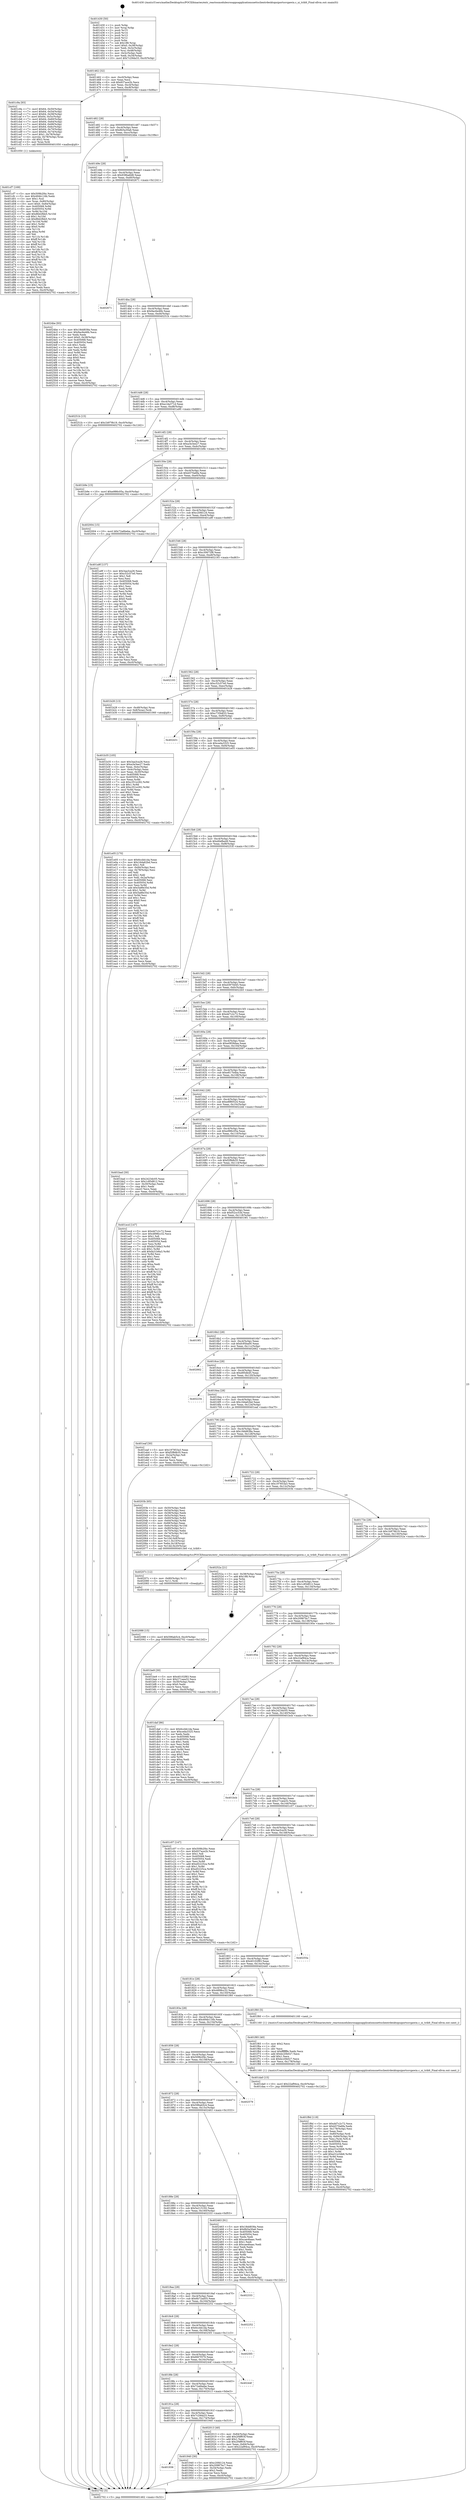 digraph "0x401430" {
  label = "0x401430 (/mnt/c/Users/mathe/Desktop/tcc/POCII/binaries/extr_reactosmodulesrosappsapplicationsnettsclientrdesktopuiportssvgawin.c_ui_triblt_Final-ollvm.out::main(0))"
  labelloc = "t"
  node[shape=record]

  Entry [label="",width=0.3,height=0.3,shape=circle,fillcolor=black,style=filled]
  "0x401462" [label="{
     0x401462 [32]\l
     | [instrs]\l
     &nbsp;&nbsp;0x401462 \<+6\>: mov -0xc0(%rbp),%eax\l
     &nbsp;&nbsp;0x401468 \<+2\>: mov %eax,%ecx\l
     &nbsp;&nbsp;0x40146a \<+6\>: sub $0x837ace2b,%ecx\l
     &nbsp;&nbsp;0x401470 \<+6\>: mov %eax,-0xc4(%rbp)\l
     &nbsp;&nbsp;0x401476 \<+6\>: mov %ecx,-0xc8(%rbp)\l
     &nbsp;&nbsp;0x40147c \<+6\>: je 0000000000401c9a \<main+0x86a\>\l
  }"]
  "0x401c9a" [label="{
     0x401c9a [93]\l
     | [instrs]\l
     &nbsp;&nbsp;0x401c9a \<+7\>: movl $0x64,-0x50(%rbp)\l
     &nbsp;&nbsp;0x401ca1 \<+7\>: movl $0x64,-0x54(%rbp)\l
     &nbsp;&nbsp;0x401ca8 \<+7\>: movl $0x64,-0x58(%rbp)\l
     &nbsp;&nbsp;0x401caf \<+7\>: movl $0x64,-0x5c(%rbp)\l
     &nbsp;&nbsp;0x401cb6 \<+7\>: movl $0x64,-0x60(%rbp)\l
     &nbsp;&nbsp;0x401cbd \<+7\>: movl $0x64,-0x64(%rbp)\l
     &nbsp;&nbsp;0x401cc4 \<+7\>: movl $0x64,-0x68(%rbp)\l
     &nbsp;&nbsp;0x401ccb \<+7\>: movl $0x64,-0x6c(%rbp)\l
     &nbsp;&nbsp;0x401cd2 \<+7\>: movl $0x64,-0x70(%rbp)\l
     &nbsp;&nbsp;0x401cd9 \<+7\>: movl $0x64,-0x74(%rbp)\l
     &nbsp;&nbsp;0x401ce0 \<+7\>: movl $0x1,-0x78(%rbp)\l
     &nbsp;&nbsp;0x401ce7 \<+4\>: movslq -0x78(%rbp),%rax\l
     &nbsp;&nbsp;0x401ceb \<+4\>: shl $0x2,%rax\l
     &nbsp;&nbsp;0x401cef \<+3\>: mov %rax,%rdi\l
     &nbsp;&nbsp;0x401cf2 \<+5\>: call 0000000000401050 \<malloc@plt\>\l
     | [calls]\l
     &nbsp;&nbsp;0x401050 \{1\} (unknown)\l
  }"]
  "0x401482" [label="{
     0x401482 [28]\l
     | [instrs]\l
     &nbsp;&nbsp;0x401482 \<+5\>: jmp 0000000000401487 \<main+0x57\>\l
     &nbsp;&nbsp;0x401487 \<+6\>: mov -0xc4(%rbp),%eax\l
     &nbsp;&nbsp;0x40148d \<+5\>: sub $0x8b5a30a6,%eax\l
     &nbsp;&nbsp;0x401492 \<+6\>: mov %eax,-0xcc(%rbp)\l
     &nbsp;&nbsp;0x401498 \<+6\>: je 00000000004024be \<main+0x108e\>\l
  }"]
  Exit [label="",width=0.3,height=0.3,shape=circle,fillcolor=black,style=filled,peripheries=2]
  "0x4024be" [label="{
     0x4024be [93]\l
     | [instrs]\l
     &nbsp;&nbsp;0x4024be \<+5\>: mov $0x18dd838a,%eax\l
     &nbsp;&nbsp;0x4024c3 \<+5\>: mov $0x9ac6e46b,%ecx\l
     &nbsp;&nbsp;0x4024c8 \<+2\>: xor %edx,%edx\l
     &nbsp;&nbsp;0x4024ca \<+7\>: movl $0x0,-0x38(%rbp)\l
     &nbsp;&nbsp;0x4024d1 \<+7\>: mov 0x405068,%esi\l
     &nbsp;&nbsp;0x4024d8 \<+7\>: mov 0x405054,%edi\l
     &nbsp;&nbsp;0x4024df \<+3\>: sub $0x1,%edx\l
     &nbsp;&nbsp;0x4024e2 \<+3\>: mov %esi,%r8d\l
     &nbsp;&nbsp;0x4024e5 \<+3\>: add %edx,%r8d\l
     &nbsp;&nbsp;0x4024e8 \<+4\>: imul %r8d,%esi\l
     &nbsp;&nbsp;0x4024ec \<+3\>: and $0x1,%esi\l
     &nbsp;&nbsp;0x4024ef \<+3\>: cmp $0x0,%esi\l
     &nbsp;&nbsp;0x4024f2 \<+4\>: sete %r9b\l
     &nbsp;&nbsp;0x4024f6 \<+3\>: cmp $0xa,%edi\l
     &nbsp;&nbsp;0x4024f9 \<+4\>: setl %r10b\l
     &nbsp;&nbsp;0x4024fd \<+3\>: mov %r9b,%r11b\l
     &nbsp;&nbsp;0x402500 \<+3\>: and %r10b,%r11b\l
     &nbsp;&nbsp;0x402503 \<+3\>: xor %r10b,%r9b\l
     &nbsp;&nbsp;0x402506 \<+3\>: or %r9b,%r11b\l
     &nbsp;&nbsp;0x402509 \<+4\>: test $0x1,%r11b\l
     &nbsp;&nbsp;0x40250d \<+3\>: cmovne %ecx,%eax\l
     &nbsp;&nbsp;0x402510 \<+6\>: mov %eax,-0xc0(%rbp)\l
     &nbsp;&nbsp;0x402516 \<+5\>: jmp 0000000000402702 \<main+0x12d2\>\l
  }"]
  "0x40149e" [label="{
     0x40149e [28]\l
     | [instrs]\l
     &nbsp;&nbsp;0x40149e \<+5\>: jmp 00000000004014a3 \<main+0x73\>\l
     &nbsp;&nbsp;0x4014a3 \<+6\>: mov -0xc4(%rbp),%eax\l
     &nbsp;&nbsp;0x4014a9 \<+5\>: sub $0x938ba6d8,%eax\l
     &nbsp;&nbsp;0x4014ae \<+6\>: mov %eax,-0xd0(%rbp)\l
     &nbsp;&nbsp;0x4014b4 \<+6\>: je 0000000000402671 \<main+0x1241\>\l
  }"]
  "0x402088" [label="{
     0x402088 [15]\l
     | [instrs]\l
     &nbsp;&nbsp;0x402088 \<+10\>: movl $0x596ab5c4,-0xc0(%rbp)\l
     &nbsp;&nbsp;0x402092 \<+5\>: jmp 0000000000402702 \<main+0x12d2\>\l
  }"]
  "0x402671" [label="{
     0x402671\l
  }", style=dashed]
  "0x4014ba" [label="{
     0x4014ba [28]\l
     | [instrs]\l
     &nbsp;&nbsp;0x4014ba \<+5\>: jmp 00000000004014bf \<main+0x8f\>\l
     &nbsp;&nbsp;0x4014bf \<+6\>: mov -0xc4(%rbp),%eax\l
     &nbsp;&nbsp;0x4014c5 \<+5\>: sub $0x9ac6e46b,%eax\l
     &nbsp;&nbsp;0x4014ca \<+6\>: mov %eax,-0xd4(%rbp)\l
     &nbsp;&nbsp;0x4014d0 \<+6\>: je 000000000040251b \<main+0x10eb\>\l
  }"]
  "0x40207c" [label="{
     0x40207c [12]\l
     | [instrs]\l
     &nbsp;&nbsp;0x40207c \<+4\>: mov -0x80(%rbp),%r11\l
     &nbsp;&nbsp;0x402080 \<+3\>: mov %r11,%rdi\l
     &nbsp;&nbsp;0x402083 \<+5\>: call 0000000000401030 \<free@plt\>\l
     | [calls]\l
     &nbsp;&nbsp;0x401030 \{1\} (unknown)\l
  }"]
  "0x40251b" [label="{
     0x40251b [15]\l
     | [instrs]\l
     &nbsp;&nbsp;0x40251b \<+10\>: movl $0x1b979b19,-0xc0(%rbp)\l
     &nbsp;&nbsp;0x402525 \<+5\>: jmp 0000000000402702 \<main+0x12d2\>\l
  }"]
  "0x4014d6" [label="{
     0x4014d6 [28]\l
     | [instrs]\l
     &nbsp;&nbsp;0x4014d6 \<+5\>: jmp 00000000004014db \<main+0xab\>\l
     &nbsp;&nbsp;0x4014db \<+6\>: mov -0xc4(%rbp),%eax\l
     &nbsp;&nbsp;0x4014e1 \<+5\>: sub $0xa1da371d,%eax\l
     &nbsp;&nbsp;0x4014e6 \<+6\>: mov %eax,-0xd8(%rbp)\l
     &nbsp;&nbsp;0x4014ec \<+6\>: je 0000000000401a90 \<main+0x660\>\l
  }"]
  "0x401f8d" [label="{
     0x401f8d [119]\l
     | [instrs]\l
     &nbsp;&nbsp;0x401f8d \<+5\>: mov $0xdd7c2c72,%ecx\l
     &nbsp;&nbsp;0x401f92 \<+5\>: mov $0xb570a6fa,%edx\l
     &nbsp;&nbsp;0x401f97 \<+6\>: mov -0x178(%rbp),%esi\l
     &nbsp;&nbsp;0x401f9d \<+3\>: imul %eax,%esi\l
     &nbsp;&nbsp;0x401fa0 \<+4\>: mov -0x80(%rbp),%rdi\l
     &nbsp;&nbsp;0x401fa4 \<+7\>: movslq -0x84(%rbp),%r8\l
     &nbsp;&nbsp;0x401fab \<+4\>: mov %esi,(%rdi,%r8,4)\l
     &nbsp;&nbsp;0x401faf \<+7\>: mov 0x405068,%eax\l
     &nbsp;&nbsp;0x401fb6 \<+7\>: mov 0x405054,%esi\l
     &nbsp;&nbsp;0x401fbd \<+3\>: mov %eax,%r9d\l
     &nbsp;&nbsp;0x401fc0 \<+7\>: sub $0xe31e34b6,%r9d\l
     &nbsp;&nbsp;0x401fc7 \<+4\>: sub $0x1,%r9d\l
     &nbsp;&nbsp;0x401fcb \<+7\>: add $0xe31e34b6,%r9d\l
     &nbsp;&nbsp;0x401fd2 \<+4\>: imul %r9d,%eax\l
     &nbsp;&nbsp;0x401fd6 \<+3\>: and $0x1,%eax\l
     &nbsp;&nbsp;0x401fd9 \<+3\>: cmp $0x0,%eax\l
     &nbsp;&nbsp;0x401fdc \<+4\>: sete %r10b\l
     &nbsp;&nbsp;0x401fe0 \<+3\>: cmp $0xa,%esi\l
     &nbsp;&nbsp;0x401fe3 \<+4\>: setl %r11b\l
     &nbsp;&nbsp;0x401fe7 \<+3\>: mov %r10b,%bl\l
     &nbsp;&nbsp;0x401fea \<+3\>: and %r11b,%bl\l
     &nbsp;&nbsp;0x401fed \<+3\>: xor %r11b,%r10b\l
     &nbsp;&nbsp;0x401ff0 \<+3\>: or %r10b,%bl\l
     &nbsp;&nbsp;0x401ff3 \<+3\>: test $0x1,%bl\l
     &nbsp;&nbsp;0x401ff6 \<+3\>: cmovne %edx,%ecx\l
     &nbsp;&nbsp;0x401ff9 \<+6\>: mov %ecx,-0xc0(%rbp)\l
     &nbsp;&nbsp;0x401fff \<+5\>: jmp 0000000000402702 \<main+0x12d2\>\l
  }"]
  "0x401a90" [label="{
     0x401a90\l
  }", style=dashed]
  "0x4014f2" [label="{
     0x4014f2 [28]\l
     | [instrs]\l
     &nbsp;&nbsp;0x4014f2 \<+5\>: jmp 00000000004014f7 \<main+0xc7\>\l
     &nbsp;&nbsp;0x4014f7 \<+6\>: mov -0xc4(%rbp),%eax\l
     &nbsp;&nbsp;0x4014fd \<+5\>: sub $0xa3e3ee27,%eax\l
     &nbsp;&nbsp;0x401502 \<+6\>: mov %eax,-0xdc(%rbp)\l
     &nbsp;&nbsp;0x401508 \<+6\>: je 0000000000401b9e \<main+0x76e\>\l
  }"]
  "0x401f65" [label="{
     0x401f65 [40]\l
     | [instrs]\l
     &nbsp;&nbsp;0x401f65 \<+5\>: mov $0x2,%ecx\l
     &nbsp;&nbsp;0x401f6a \<+1\>: cltd\l
     &nbsp;&nbsp;0x401f6b \<+2\>: idiv %ecx\l
     &nbsp;&nbsp;0x401f6d \<+6\>: imul $0xfffffffe,%edx,%ecx\l
     &nbsp;&nbsp;0x401f73 \<+6\>: add $0xbc20b027,%ecx\l
     &nbsp;&nbsp;0x401f79 \<+3\>: add $0x1,%ecx\l
     &nbsp;&nbsp;0x401f7c \<+6\>: sub $0xbc20b027,%ecx\l
     &nbsp;&nbsp;0x401f82 \<+6\>: mov %ecx,-0x178(%rbp)\l
     &nbsp;&nbsp;0x401f88 \<+5\>: call 0000000000401160 \<next_i\>\l
     | [calls]\l
     &nbsp;&nbsp;0x401160 \{1\} (/mnt/c/Users/mathe/Desktop/tcc/POCII/binaries/extr_reactosmodulesrosappsapplicationsnettsclientrdesktopuiportssvgawin.c_ui_triblt_Final-ollvm.out::next_i)\l
  }"]
  "0x401b9e" [label="{
     0x401b9e [15]\l
     | [instrs]\l
     &nbsp;&nbsp;0x401b9e \<+10\>: movl $0xe986c05a,-0xc0(%rbp)\l
     &nbsp;&nbsp;0x401ba8 \<+5\>: jmp 0000000000402702 \<main+0x12d2\>\l
  }"]
  "0x40150e" [label="{
     0x40150e [28]\l
     | [instrs]\l
     &nbsp;&nbsp;0x40150e \<+5\>: jmp 0000000000401513 \<main+0xe3\>\l
     &nbsp;&nbsp;0x401513 \<+6\>: mov -0xc4(%rbp),%eax\l
     &nbsp;&nbsp;0x401519 \<+5\>: sub $0xb570a6fa,%eax\l
     &nbsp;&nbsp;0x40151e \<+6\>: mov %eax,-0xe0(%rbp)\l
     &nbsp;&nbsp;0x401524 \<+6\>: je 0000000000402004 \<main+0xbd4\>\l
  }"]
  "0x401cf7" [label="{
     0x401cf7 [169]\l
     | [instrs]\l
     &nbsp;&nbsp;0x401cf7 \<+5\>: mov $0x509b2f4c,%ecx\l
     &nbsp;&nbsp;0x401cfc \<+5\>: mov $0x494b116b,%edx\l
     &nbsp;&nbsp;0x401d01 \<+3\>: mov $0x1,%sil\l
     &nbsp;&nbsp;0x401d04 \<+4\>: mov %rax,-0x80(%rbp)\l
     &nbsp;&nbsp;0x401d08 \<+10\>: movl $0x0,-0x84(%rbp)\l
     &nbsp;&nbsp;0x401d12 \<+8\>: mov 0x405068,%r8d\l
     &nbsp;&nbsp;0x401d1a \<+8\>: mov 0x405054,%r9d\l
     &nbsp;&nbsp;0x401d22 \<+3\>: mov %r8d,%r10d\l
     &nbsp;&nbsp;0x401d25 \<+7\>: add $0x86d2fbb5,%r10d\l
     &nbsp;&nbsp;0x401d2c \<+4\>: sub $0x1,%r10d\l
     &nbsp;&nbsp;0x401d30 \<+7\>: sub $0x86d2fbb5,%r10d\l
     &nbsp;&nbsp;0x401d37 \<+4\>: imul %r10d,%r8d\l
     &nbsp;&nbsp;0x401d3b \<+4\>: and $0x1,%r8d\l
     &nbsp;&nbsp;0x401d3f \<+4\>: cmp $0x0,%r8d\l
     &nbsp;&nbsp;0x401d43 \<+4\>: sete %r11b\l
     &nbsp;&nbsp;0x401d47 \<+4\>: cmp $0xa,%r9d\l
     &nbsp;&nbsp;0x401d4b \<+3\>: setl %bl\l
     &nbsp;&nbsp;0x401d4e \<+3\>: mov %r11b,%r14b\l
     &nbsp;&nbsp;0x401d51 \<+4\>: xor $0xff,%r14b\l
     &nbsp;&nbsp;0x401d55 \<+3\>: mov %bl,%r15b\l
     &nbsp;&nbsp;0x401d58 \<+4\>: xor $0xff,%r15b\l
     &nbsp;&nbsp;0x401d5c \<+4\>: xor $0x1,%sil\l
     &nbsp;&nbsp;0x401d60 \<+3\>: mov %r14b,%r12b\l
     &nbsp;&nbsp;0x401d63 \<+4\>: and $0xff,%r12b\l
     &nbsp;&nbsp;0x401d67 \<+3\>: and %sil,%r11b\l
     &nbsp;&nbsp;0x401d6a \<+3\>: mov %r15b,%r13b\l
     &nbsp;&nbsp;0x401d6d \<+4\>: and $0xff,%r13b\l
     &nbsp;&nbsp;0x401d71 \<+3\>: and %sil,%bl\l
     &nbsp;&nbsp;0x401d74 \<+3\>: or %r11b,%r12b\l
     &nbsp;&nbsp;0x401d77 \<+3\>: or %bl,%r13b\l
     &nbsp;&nbsp;0x401d7a \<+3\>: xor %r13b,%r12b\l
     &nbsp;&nbsp;0x401d7d \<+3\>: or %r15b,%r14b\l
     &nbsp;&nbsp;0x401d80 \<+4\>: xor $0xff,%r14b\l
     &nbsp;&nbsp;0x401d84 \<+4\>: or $0x1,%sil\l
     &nbsp;&nbsp;0x401d88 \<+3\>: and %sil,%r14b\l
     &nbsp;&nbsp;0x401d8b \<+3\>: or %r14b,%r12b\l
     &nbsp;&nbsp;0x401d8e \<+4\>: test $0x1,%r12b\l
     &nbsp;&nbsp;0x401d92 \<+3\>: cmovne %edx,%ecx\l
     &nbsp;&nbsp;0x401d95 \<+6\>: mov %ecx,-0xc0(%rbp)\l
     &nbsp;&nbsp;0x401d9b \<+5\>: jmp 0000000000402702 \<main+0x12d2\>\l
  }"]
  "0x402004" [label="{
     0x402004 [15]\l
     | [instrs]\l
     &nbsp;&nbsp;0x402004 \<+10\>: movl $0x72a6bebe,-0xc0(%rbp)\l
     &nbsp;&nbsp;0x40200e \<+5\>: jmp 0000000000402702 \<main+0x12d2\>\l
  }"]
  "0x40152a" [label="{
     0x40152a [28]\l
     | [instrs]\l
     &nbsp;&nbsp;0x40152a \<+5\>: jmp 000000000040152f \<main+0xff\>\l
     &nbsp;&nbsp;0x40152f \<+6\>: mov -0xc4(%rbp),%eax\l
     &nbsp;&nbsp;0x401535 \<+5\>: sub $0xc20fd124,%eax\l
     &nbsp;&nbsp;0x40153a \<+6\>: mov %eax,-0xe4(%rbp)\l
     &nbsp;&nbsp;0x401540 \<+6\>: je 0000000000401a9f \<main+0x66f\>\l
  }"]
  "0x401b35" [label="{
     0x401b35 [105]\l
     | [instrs]\l
     &nbsp;&nbsp;0x401b35 \<+5\>: mov $0x3aa3ca26,%ecx\l
     &nbsp;&nbsp;0x401b3a \<+5\>: mov $0xa3e3ee27,%edx\l
     &nbsp;&nbsp;0x401b3f \<+3\>: mov %eax,-0x4c(%rbp)\l
     &nbsp;&nbsp;0x401b42 \<+3\>: mov -0x4c(%rbp),%eax\l
     &nbsp;&nbsp;0x401b45 \<+3\>: mov %eax,-0x30(%rbp)\l
     &nbsp;&nbsp;0x401b48 \<+7\>: mov 0x405068,%eax\l
     &nbsp;&nbsp;0x401b4f \<+7\>: mov 0x405054,%esi\l
     &nbsp;&nbsp;0x401b56 \<+3\>: mov %eax,%r8d\l
     &nbsp;&nbsp;0x401b59 \<+7\>: sub $0xc351e282,%r8d\l
     &nbsp;&nbsp;0x401b60 \<+4\>: sub $0x1,%r8d\l
     &nbsp;&nbsp;0x401b64 \<+7\>: add $0xc351e282,%r8d\l
     &nbsp;&nbsp;0x401b6b \<+4\>: imul %r8d,%eax\l
     &nbsp;&nbsp;0x401b6f \<+3\>: and $0x1,%eax\l
     &nbsp;&nbsp;0x401b72 \<+3\>: cmp $0x0,%eax\l
     &nbsp;&nbsp;0x401b75 \<+4\>: sete %r9b\l
     &nbsp;&nbsp;0x401b79 \<+3\>: cmp $0xa,%esi\l
     &nbsp;&nbsp;0x401b7c \<+4\>: setl %r10b\l
     &nbsp;&nbsp;0x401b80 \<+3\>: mov %r9b,%r11b\l
     &nbsp;&nbsp;0x401b83 \<+3\>: and %r10b,%r11b\l
     &nbsp;&nbsp;0x401b86 \<+3\>: xor %r10b,%r9b\l
     &nbsp;&nbsp;0x401b89 \<+3\>: or %r9b,%r11b\l
     &nbsp;&nbsp;0x401b8c \<+4\>: test $0x1,%r11b\l
     &nbsp;&nbsp;0x401b90 \<+3\>: cmovne %edx,%ecx\l
     &nbsp;&nbsp;0x401b93 \<+6\>: mov %ecx,-0xc0(%rbp)\l
     &nbsp;&nbsp;0x401b99 \<+5\>: jmp 0000000000402702 \<main+0x12d2\>\l
  }"]
  "0x401a9f" [label="{
     0x401a9f [137]\l
     | [instrs]\l
     &nbsp;&nbsp;0x401a9f \<+5\>: mov $0x3aa3ca26,%eax\l
     &nbsp;&nbsp;0x401aa4 \<+5\>: mov $0xc52c57e0,%ecx\l
     &nbsp;&nbsp;0x401aa9 \<+2\>: mov $0x1,%dl\l
     &nbsp;&nbsp;0x401aab \<+2\>: xor %esi,%esi\l
     &nbsp;&nbsp;0x401aad \<+7\>: mov 0x405068,%edi\l
     &nbsp;&nbsp;0x401ab4 \<+8\>: mov 0x405054,%r8d\l
     &nbsp;&nbsp;0x401abc \<+3\>: sub $0x1,%esi\l
     &nbsp;&nbsp;0x401abf \<+3\>: mov %edi,%r9d\l
     &nbsp;&nbsp;0x401ac2 \<+3\>: add %esi,%r9d\l
     &nbsp;&nbsp;0x401ac5 \<+4\>: imul %r9d,%edi\l
     &nbsp;&nbsp;0x401ac9 \<+3\>: and $0x1,%edi\l
     &nbsp;&nbsp;0x401acc \<+3\>: cmp $0x0,%edi\l
     &nbsp;&nbsp;0x401acf \<+4\>: sete %r10b\l
     &nbsp;&nbsp;0x401ad3 \<+4\>: cmp $0xa,%r8d\l
     &nbsp;&nbsp;0x401ad7 \<+4\>: setl %r11b\l
     &nbsp;&nbsp;0x401adb \<+3\>: mov %r10b,%bl\l
     &nbsp;&nbsp;0x401ade \<+3\>: xor $0xff,%bl\l
     &nbsp;&nbsp;0x401ae1 \<+3\>: mov %r11b,%r14b\l
     &nbsp;&nbsp;0x401ae4 \<+4\>: xor $0xff,%r14b\l
     &nbsp;&nbsp;0x401ae8 \<+3\>: xor $0x0,%dl\l
     &nbsp;&nbsp;0x401aeb \<+3\>: mov %bl,%r15b\l
     &nbsp;&nbsp;0x401aee \<+4\>: and $0x0,%r15b\l
     &nbsp;&nbsp;0x401af2 \<+3\>: and %dl,%r10b\l
     &nbsp;&nbsp;0x401af5 \<+3\>: mov %r14b,%r12b\l
     &nbsp;&nbsp;0x401af8 \<+4\>: and $0x0,%r12b\l
     &nbsp;&nbsp;0x401afc \<+3\>: and %dl,%r11b\l
     &nbsp;&nbsp;0x401aff \<+3\>: or %r10b,%r15b\l
     &nbsp;&nbsp;0x401b02 \<+3\>: or %r11b,%r12b\l
     &nbsp;&nbsp;0x401b05 \<+3\>: xor %r12b,%r15b\l
     &nbsp;&nbsp;0x401b08 \<+3\>: or %r14b,%bl\l
     &nbsp;&nbsp;0x401b0b \<+3\>: xor $0xff,%bl\l
     &nbsp;&nbsp;0x401b0e \<+3\>: or $0x0,%dl\l
     &nbsp;&nbsp;0x401b11 \<+2\>: and %dl,%bl\l
     &nbsp;&nbsp;0x401b13 \<+3\>: or %bl,%r15b\l
     &nbsp;&nbsp;0x401b16 \<+4\>: test $0x1,%r15b\l
     &nbsp;&nbsp;0x401b1a \<+3\>: cmovne %ecx,%eax\l
     &nbsp;&nbsp;0x401b1d \<+6\>: mov %eax,-0xc0(%rbp)\l
     &nbsp;&nbsp;0x401b23 \<+5\>: jmp 0000000000402702 \<main+0x12d2\>\l
  }"]
  "0x401546" [label="{
     0x401546 [28]\l
     | [instrs]\l
     &nbsp;&nbsp;0x401546 \<+5\>: jmp 000000000040154b \<main+0x11b\>\l
     &nbsp;&nbsp;0x40154b \<+6\>: mov -0xc4(%rbp),%eax\l
     &nbsp;&nbsp;0x401551 \<+5\>: sub $0xc30672f8,%eax\l
     &nbsp;&nbsp;0x401556 \<+6\>: mov %eax,-0xe8(%rbp)\l
     &nbsp;&nbsp;0x40155c \<+6\>: je 0000000000402193 \<main+0xd63\>\l
  }"]
  "0x401430" [label="{
     0x401430 [50]\l
     | [instrs]\l
     &nbsp;&nbsp;0x401430 \<+1\>: push %rbp\l
     &nbsp;&nbsp;0x401431 \<+3\>: mov %rsp,%rbp\l
     &nbsp;&nbsp;0x401434 \<+2\>: push %r15\l
     &nbsp;&nbsp;0x401436 \<+2\>: push %r14\l
     &nbsp;&nbsp;0x401438 \<+2\>: push %r13\l
     &nbsp;&nbsp;0x40143a \<+2\>: push %r12\l
     &nbsp;&nbsp;0x40143c \<+1\>: push %rbx\l
     &nbsp;&nbsp;0x40143d \<+7\>: sub $0x188,%rsp\l
     &nbsp;&nbsp;0x401444 \<+7\>: movl $0x0,-0x38(%rbp)\l
     &nbsp;&nbsp;0x40144b \<+3\>: mov %edi,-0x3c(%rbp)\l
     &nbsp;&nbsp;0x40144e \<+4\>: mov %rsi,-0x48(%rbp)\l
     &nbsp;&nbsp;0x401452 \<+3\>: mov -0x3c(%rbp),%edi\l
     &nbsp;&nbsp;0x401455 \<+3\>: mov %edi,-0x34(%rbp)\l
     &nbsp;&nbsp;0x401458 \<+10\>: movl $0x7c29da33,-0xc0(%rbp)\l
  }"]
  "0x402193" [label="{
     0x402193\l
  }", style=dashed]
  "0x401562" [label="{
     0x401562 [28]\l
     | [instrs]\l
     &nbsp;&nbsp;0x401562 \<+5\>: jmp 0000000000401567 \<main+0x137\>\l
     &nbsp;&nbsp;0x401567 \<+6\>: mov -0xc4(%rbp),%eax\l
     &nbsp;&nbsp;0x40156d \<+5\>: sub $0xc52c57e0,%eax\l
     &nbsp;&nbsp;0x401572 \<+6\>: mov %eax,-0xec(%rbp)\l
     &nbsp;&nbsp;0x401578 \<+6\>: je 0000000000401b28 \<main+0x6f8\>\l
  }"]
  "0x402702" [label="{
     0x402702 [5]\l
     | [instrs]\l
     &nbsp;&nbsp;0x402702 \<+5\>: jmp 0000000000401462 \<main+0x32\>\l
  }"]
  "0x401b28" [label="{
     0x401b28 [13]\l
     | [instrs]\l
     &nbsp;&nbsp;0x401b28 \<+4\>: mov -0x48(%rbp),%rax\l
     &nbsp;&nbsp;0x401b2c \<+4\>: mov 0x8(%rax),%rdi\l
     &nbsp;&nbsp;0x401b30 \<+5\>: call 0000000000401060 \<atoi@plt\>\l
     | [calls]\l
     &nbsp;&nbsp;0x401060 \{1\} (unknown)\l
  }"]
  "0x40157e" [label="{
     0x40157e [28]\l
     | [instrs]\l
     &nbsp;&nbsp;0x40157e \<+5\>: jmp 0000000000401583 \<main+0x153\>\l
     &nbsp;&nbsp;0x401583 \<+6\>: mov -0xc4(%rbp),%eax\l
     &nbsp;&nbsp;0x401589 \<+5\>: sub $0xc735b833,%eax\l
     &nbsp;&nbsp;0x40158e \<+6\>: mov %eax,-0xf0(%rbp)\l
     &nbsp;&nbsp;0x401594 \<+6\>: je 0000000000402431 \<main+0x1001\>\l
  }"]
  "0x401936" [label="{
     0x401936\l
  }", style=dashed]
  "0x402431" [label="{
     0x402431\l
  }", style=dashed]
  "0x40159a" [label="{
     0x40159a [28]\l
     | [instrs]\l
     &nbsp;&nbsp;0x40159a \<+5\>: jmp 000000000040159f \<main+0x16f\>\l
     &nbsp;&nbsp;0x40159f \<+6\>: mov -0xc4(%rbp),%eax\l
     &nbsp;&nbsp;0x4015a5 \<+5\>: sub $0xceda3325,%eax\l
     &nbsp;&nbsp;0x4015aa \<+6\>: mov %eax,-0xf4(%rbp)\l
     &nbsp;&nbsp;0x4015b0 \<+6\>: je 0000000000401e05 \<main+0x9d5\>\l
  }"]
  "0x401940" [label="{
     0x401940 [30]\l
     | [instrs]\l
     &nbsp;&nbsp;0x401940 \<+5\>: mov $0xc20fd124,%eax\l
     &nbsp;&nbsp;0x401945 \<+5\>: mov $0x20987bc7,%ecx\l
     &nbsp;&nbsp;0x40194a \<+3\>: mov -0x34(%rbp),%edx\l
     &nbsp;&nbsp;0x40194d \<+3\>: cmp $0x2,%edx\l
     &nbsp;&nbsp;0x401950 \<+3\>: cmovne %ecx,%eax\l
     &nbsp;&nbsp;0x401953 \<+6\>: mov %eax,-0xc0(%rbp)\l
     &nbsp;&nbsp;0x401959 \<+5\>: jmp 0000000000402702 \<main+0x12d2\>\l
  }"]
  "0x401e05" [label="{
     0x401e05 [170]\l
     | [instrs]\l
     &nbsp;&nbsp;0x401e05 \<+5\>: mov $0x6ccbb1da,%eax\l
     &nbsp;&nbsp;0x401e0a \<+5\>: mov $0x16da62bd,%ecx\l
     &nbsp;&nbsp;0x401e0f \<+2\>: mov $0x1,%dl\l
     &nbsp;&nbsp;0x401e11 \<+6\>: mov -0x84(%rbp),%esi\l
     &nbsp;&nbsp;0x401e17 \<+3\>: cmp -0x78(%rbp),%esi\l
     &nbsp;&nbsp;0x401e1a \<+4\>: setl %dil\l
     &nbsp;&nbsp;0x401e1e \<+4\>: and $0x1,%dil\l
     &nbsp;&nbsp;0x401e22 \<+4\>: mov %dil,-0x2a(%rbp)\l
     &nbsp;&nbsp;0x401e26 \<+7\>: mov 0x405068,%esi\l
     &nbsp;&nbsp;0x401e2d \<+8\>: mov 0x405054,%r8d\l
     &nbsp;&nbsp;0x401e35 \<+3\>: mov %esi,%r9d\l
     &nbsp;&nbsp;0x401e38 \<+7\>: add $0x5a8fe35d,%r9d\l
     &nbsp;&nbsp;0x401e3f \<+4\>: sub $0x1,%r9d\l
     &nbsp;&nbsp;0x401e43 \<+7\>: sub $0x5a8fe35d,%r9d\l
     &nbsp;&nbsp;0x401e4a \<+4\>: imul %r9d,%esi\l
     &nbsp;&nbsp;0x401e4e \<+3\>: and $0x1,%esi\l
     &nbsp;&nbsp;0x401e51 \<+3\>: cmp $0x0,%esi\l
     &nbsp;&nbsp;0x401e54 \<+4\>: sete %dil\l
     &nbsp;&nbsp;0x401e58 \<+4\>: cmp $0xa,%r8d\l
     &nbsp;&nbsp;0x401e5c \<+4\>: setl %r10b\l
     &nbsp;&nbsp;0x401e60 \<+3\>: mov %dil,%r11b\l
     &nbsp;&nbsp;0x401e63 \<+4\>: xor $0xff,%r11b\l
     &nbsp;&nbsp;0x401e67 \<+3\>: mov %r10b,%bl\l
     &nbsp;&nbsp;0x401e6a \<+3\>: xor $0xff,%bl\l
     &nbsp;&nbsp;0x401e6d \<+3\>: xor $0x0,%dl\l
     &nbsp;&nbsp;0x401e70 \<+3\>: mov %r11b,%r14b\l
     &nbsp;&nbsp;0x401e73 \<+4\>: and $0x0,%r14b\l
     &nbsp;&nbsp;0x401e77 \<+3\>: and %dl,%dil\l
     &nbsp;&nbsp;0x401e7a \<+3\>: mov %bl,%r15b\l
     &nbsp;&nbsp;0x401e7d \<+4\>: and $0x0,%r15b\l
     &nbsp;&nbsp;0x401e81 \<+3\>: and %dl,%r10b\l
     &nbsp;&nbsp;0x401e84 \<+3\>: or %dil,%r14b\l
     &nbsp;&nbsp;0x401e87 \<+3\>: or %r10b,%r15b\l
     &nbsp;&nbsp;0x401e8a \<+3\>: xor %r15b,%r14b\l
     &nbsp;&nbsp;0x401e8d \<+3\>: or %bl,%r11b\l
     &nbsp;&nbsp;0x401e90 \<+4\>: xor $0xff,%r11b\l
     &nbsp;&nbsp;0x401e94 \<+3\>: or $0x0,%dl\l
     &nbsp;&nbsp;0x401e97 \<+3\>: and %dl,%r11b\l
     &nbsp;&nbsp;0x401e9a \<+3\>: or %r11b,%r14b\l
     &nbsp;&nbsp;0x401e9d \<+4\>: test $0x1,%r14b\l
     &nbsp;&nbsp;0x401ea1 \<+3\>: cmovne %ecx,%eax\l
     &nbsp;&nbsp;0x401ea4 \<+6\>: mov %eax,-0xc0(%rbp)\l
     &nbsp;&nbsp;0x401eaa \<+5\>: jmp 0000000000402702 \<main+0x12d2\>\l
  }"]
  "0x4015b6" [label="{
     0x4015b6 [28]\l
     | [instrs]\l
     &nbsp;&nbsp;0x4015b6 \<+5\>: jmp 00000000004015bb \<main+0x18b\>\l
     &nbsp;&nbsp;0x4015bb \<+6\>: mov -0xc4(%rbp),%eax\l
     &nbsp;&nbsp;0x4015c1 \<+5\>: sub $0xd0efbe49,%eax\l
     &nbsp;&nbsp;0x4015c6 \<+6\>: mov %eax,-0xf8(%rbp)\l
     &nbsp;&nbsp;0x4015cc \<+6\>: je 000000000040253f \<main+0x110f\>\l
  }"]
  "0x40191a" [label="{
     0x40191a [28]\l
     | [instrs]\l
     &nbsp;&nbsp;0x40191a \<+5\>: jmp 000000000040191f \<main+0x4ef\>\l
     &nbsp;&nbsp;0x40191f \<+6\>: mov -0xc4(%rbp),%eax\l
     &nbsp;&nbsp;0x401925 \<+5\>: sub $0x7c29da33,%eax\l
     &nbsp;&nbsp;0x40192a \<+6\>: mov %eax,-0x174(%rbp)\l
     &nbsp;&nbsp;0x401930 \<+6\>: je 0000000000401940 \<main+0x510\>\l
  }"]
  "0x40253f" [label="{
     0x40253f\l
  }", style=dashed]
  "0x4015d2" [label="{
     0x4015d2 [28]\l
     | [instrs]\l
     &nbsp;&nbsp;0x4015d2 \<+5\>: jmp 00000000004015d7 \<main+0x1a7\>\l
     &nbsp;&nbsp;0x4015d7 \<+6\>: mov -0xc4(%rbp),%eax\l
     &nbsp;&nbsp;0x4015dd \<+5\>: sub $0xd3970d45,%eax\l
     &nbsp;&nbsp;0x4015e2 \<+6\>: mov %eax,-0xfc(%rbp)\l
     &nbsp;&nbsp;0x4015e8 \<+6\>: je 00000000004022b5 \<main+0xe85\>\l
  }"]
  "0x402013" [label="{
     0x402013 [40]\l
     | [instrs]\l
     &nbsp;&nbsp;0x402013 \<+6\>: mov -0x84(%rbp),%eax\l
     &nbsp;&nbsp;0x402019 \<+5\>: add $0x2f4ff03f,%eax\l
     &nbsp;&nbsp;0x40201e \<+3\>: add $0x1,%eax\l
     &nbsp;&nbsp;0x402021 \<+5\>: sub $0x2f4ff03f,%eax\l
     &nbsp;&nbsp;0x402026 \<+6\>: mov %eax,-0x84(%rbp)\l
     &nbsp;&nbsp;0x40202c \<+10\>: movl $0x22af94ca,-0xc0(%rbp)\l
     &nbsp;&nbsp;0x402036 \<+5\>: jmp 0000000000402702 \<main+0x12d2\>\l
  }"]
  "0x4022b5" [label="{
     0x4022b5\l
  }", style=dashed]
  "0x4015ee" [label="{
     0x4015ee [28]\l
     | [instrs]\l
     &nbsp;&nbsp;0x4015ee \<+5\>: jmp 00000000004015f3 \<main+0x1c3\>\l
     &nbsp;&nbsp;0x4015f3 \<+6\>: mov -0xc4(%rbp),%eax\l
     &nbsp;&nbsp;0x4015f9 \<+5\>: sub $0xdd7c2c72,%eax\l
     &nbsp;&nbsp;0x4015fe \<+6\>: mov %eax,-0x100(%rbp)\l
     &nbsp;&nbsp;0x401604 \<+6\>: je 0000000000402602 \<main+0x11d2\>\l
  }"]
  "0x4018fe" [label="{
     0x4018fe [28]\l
     | [instrs]\l
     &nbsp;&nbsp;0x4018fe \<+5\>: jmp 0000000000401903 \<main+0x4d3\>\l
     &nbsp;&nbsp;0x401903 \<+6\>: mov -0xc4(%rbp),%eax\l
     &nbsp;&nbsp;0x401909 \<+5\>: sub $0x72a6bebe,%eax\l
     &nbsp;&nbsp;0x40190e \<+6\>: mov %eax,-0x170(%rbp)\l
     &nbsp;&nbsp;0x401914 \<+6\>: je 0000000000402013 \<main+0xbe3\>\l
  }"]
  "0x402602" [label="{
     0x402602\l
  }", style=dashed]
  "0x40160a" [label="{
     0x40160a [28]\l
     | [instrs]\l
     &nbsp;&nbsp;0x40160a \<+5\>: jmp 000000000040160f \<main+0x1df\>\l
     &nbsp;&nbsp;0x40160f \<+6\>: mov -0xc4(%rbp),%eax\l
     &nbsp;&nbsp;0x401615 \<+5\>: sub $0xe0858daa,%eax\l
     &nbsp;&nbsp;0x40161a \<+6\>: mov %eax,-0x104(%rbp)\l
     &nbsp;&nbsp;0x401620 \<+6\>: je 0000000000402097 \<main+0xc67\>\l
  }"]
  "0x40244f" [label="{
     0x40244f\l
  }", style=dashed]
  "0x402097" [label="{
     0x402097\l
  }", style=dashed]
  "0x401626" [label="{
     0x401626 [28]\l
     | [instrs]\l
     &nbsp;&nbsp;0x401626 \<+5\>: jmp 000000000040162b \<main+0x1fb\>\l
     &nbsp;&nbsp;0x40162b \<+6\>: mov -0xc4(%rbp),%eax\l
     &nbsp;&nbsp;0x401631 \<+5\>: sub $0xe817b4ba,%eax\l
     &nbsp;&nbsp;0x401636 \<+6\>: mov %eax,-0x108(%rbp)\l
     &nbsp;&nbsp;0x40163c \<+6\>: je 0000000000402138 \<main+0xd08\>\l
  }"]
  "0x4018e2" [label="{
     0x4018e2 [28]\l
     | [instrs]\l
     &nbsp;&nbsp;0x4018e2 \<+5\>: jmp 00000000004018e7 \<main+0x4b7\>\l
     &nbsp;&nbsp;0x4018e7 \<+6\>: mov -0xc4(%rbp),%eax\l
     &nbsp;&nbsp;0x4018ed \<+5\>: sub $0x6fd7f370,%eax\l
     &nbsp;&nbsp;0x4018f2 \<+6\>: mov %eax,-0x16c(%rbp)\l
     &nbsp;&nbsp;0x4018f8 \<+6\>: je 000000000040244f \<main+0x101f\>\l
  }"]
  "0x402138" [label="{
     0x402138\l
  }", style=dashed]
  "0x401642" [label="{
     0x401642 [28]\l
     | [instrs]\l
     &nbsp;&nbsp;0x401642 \<+5\>: jmp 0000000000401647 \<main+0x217\>\l
     &nbsp;&nbsp;0x401647 \<+6\>: mov -0xc4(%rbp),%eax\l
     &nbsp;&nbsp;0x40164d \<+5\>: sub $0xe8f80524,%eax\l
     &nbsp;&nbsp;0x401652 \<+6\>: mov %eax,-0x10c(%rbp)\l
     &nbsp;&nbsp;0x401658 \<+6\>: je 00000000004022dd \<main+0xead\>\l
  }"]
  "0x4025f3" [label="{
     0x4025f3\l
  }", style=dashed]
  "0x4022dd" [label="{
     0x4022dd\l
  }", style=dashed]
  "0x40165e" [label="{
     0x40165e [28]\l
     | [instrs]\l
     &nbsp;&nbsp;0x40165e \<+5\>: jmp 0000000000401663 \<main+0x233\>\l
     &nbsp;&nbsp;0x401663 \<+6\>: mov -0xc4(%rbp),%eax\l
     &nbsp;&nbsp;0x401669 \<+5\>: sub $0xe986c05a,%eax\l
     &nbsp;&nbsp;0x40166e \<+6\>: mov %eax,-0x110(%rbp)\l
     &nbsp;&nbsp;0x401674 \<+6\>: je 0000000000401bad \<main+0x77d\>\l
  }"]
  "0x4018c6" [label="{
     0x4018c6 [28]\l
     | [instrs]\l
     &nbsp;&nbsp;0x4018c6 \<+5\>: jmp 00000000004018cb \<main+0x49b\>\l
     &nbsp;&nbsp;0x4018cb \<+6\>: mov -0xc4(%rbp),%eax\l
     &nbsp;&nbsp;0x4018d1 \<+5\>: sub $0x6ccbb1da,%eax\l
     &nbsp;&nbsp;0x4018d6 \<+6\>: mov %eax,-0x168(%rbp)\l
     &nbsp;&nbsp;0x4018dc \<+6\>: je 00000000004025f3 \<main+0x11c3\>\l
  }"]
  "0x401bad" [label="{
     0x401bad [30]\l
     | [instrs]\l
     &nbsp;&nbsp;0x401bad \<+5\>: mov $0x2423dc05,%eax\l
     &nbsp;&nbsp;0x401bb2 \<+5\>: mov $0x1c85d812,%ecx\l
     &nbsp;&nbsp;0x401bb7 \<+3\>: mov -0x30(%rbp),%edx\l
     &nbsp;&nbsp;0x401bba \<+3\>: cmp $0x1,%edx\l
     &nbsp;&nbsp;0x401bbd \<+3\>: cmovl %ecx,%eax\l
     &nbsp;&nbsp;0x401bc0 \<+6\>: mov %eax,-0xc0(%rbp)\l
     &nbsp;&nbsp;0x401bc6 \<+5\>: jmp 0000000000402702 \<main+0x12d2\>\l
  }"]
  "0x40167a" [label="{
     0x40167a [28]\l
     | [instrs]\l
     &nbsp;&nbsp;0x40167a \<+5\>: jmp 000000000040167f \<main+0x24f\>\l
     &nbsp;&nbsp;0x40167f \<+6\>: mov -0xc4(%rbp),%eax\l
     &nbsp;&nbsp;0x401685 \<+5\>: sub $0xf2f8db35,%eax\l
     &nbsp;&nbsp;0x40168a \<+6\>: mov %eax,-0x114(%rbp)\l
     &nbsp;&nbsp;0x401690 \<+6\>: je 0000000000401ecd \<main+0xa9d\>\l
  }"]
  "0x402252" [label="{
     0x402252\l
  }", style=dashed]
  "0x401ecd" [label="{
     0x401ecd [147]\l
     | [instrs]\l
     &nbsp;&nbsp;0x401ecd \<+5\>: mov $0xdd7c2c72,%eax\l
     &nbsp;&nbsp;0x401ed2 \<+5\>: mov $0x4898cc32,%ecx\l
     &nbsp;&nbsp;0x401ed7 \<+2\>: mov $0x1,%dl\l
     &nbsp;&nbsp;0x401ed9 \<+7\>: mov 0x405068,%esi\l
     &nbsp;&nbsp;0x401ee0 \<+7\>: mov 0x405054,%edi\l
     &nbsp;&nbsp;0x401ee7 \<+3\>: mov %esi,%r8d\l
     &nbsp;&nbsp;0x401eea \<+7\>: sub $0xfa31b8a3,%r8d\l
     &nbsp;&nbsp;0x401ef1 \<+4\>: sub $0x1,%r8d\l
     &nbsp;&nbsp;0x401ef5 \<+7\>: add $0xfa31b8a3,%r8d\l
     &nbsp;&nbsp;0x401efc \<+4\>: imul %r8d,%esi\l
     &nbsp;&nbsp;0x401f00 \<+3\>: and $0x1,%esi\l
     &nbsp;&nbsp;0x401f03 \<+3\>: cmp $0x0,%esi\l
     &nbsp;&nbsp;0x401f06 \<+4\>: sete %r9b\l
     &nbsp;&nbsp;0x401f0a \<+3\>: cmp $0xa,%edi\l
     &nbsp;&nbsp;0x401f0d \<+4\>: setl %r10b\l
     &nbsp;&nbsp;0x401f11 \<+3\>: mov %r9b,%r11b\l
     &nbsp;&nbsp;0x401f14 \<+4\>: xor $0xff,%r11b\l
     &nbsp;&nbsp;0x401f18 \<+3\>: mov %r10b,%bl\l
     &nbsp;&nbsp;0x401f1b \<+3\>: xor $0xff,%bl\l
     &nbsp;&nbsp;0x401f1e \<+3\>: xor $0x1,%dl\l
     &nbsp;&nbsp;0x401f21 \<+3\>: mov %r11b,%r14b\l
     &nbsp;&nbsp;0x401f24 \<+4\>: and $0xff,%r14b\l
     &nbsp;&nbsp;0x401f28 \<+3\>: and %dl,%r9b\l
     &nbsp;&nbsp;0x401f2b \<+3\>: mov %bl,%r15b\l
     &nbsp;&nbsp;0x401f2e \<+4\>: and $0xff,%r15b\l
     &nbsp;&nbsp;0x401f32 \<+3\>: and %dl,%r10b\l
     &nbsp;&nbsp;0x401f35 \<+3\>: or %r9b,%r14b\l
     &nbsp;&nbsp;0x401f38 \<+3\>: or %r10b,%r15b\l
     &nbsp;&nbsp;0x401f3b \<+3\>: xor %r15b,%r14b\l
     &nbsp;&nbsp;0x401f3e \<+3\>: or %bl,%r11b\l
     &nbsp;&nbsp;0x401f41 \<+4\>: xor $0xff,%r11b\l
     &nbsp;&nbsp;0x401f45 \<+3\>: or $0x1,%dl\l
     &nbsp;&nbsp;0x401f48 \<+3\>: and %dl,%r11b\l
     &nbsp;&nbsp;0x401f4b \<+3\>: or %r11b,%r14b\l
     &nbsp;&nbsp;0x401f4e \<+4\>: test $0x1,%r14b\l
     &nbsp;&nbsp;0x401f52 \<+3\>: cmovne %ecx,%eax\l
     &nbsp;&nbsp;0x401f55 \<+6\>: mov %eax,-0xc0(%rbp)\l
     &nbsp;&nbsp;0x401f5b \<+5\>: jmp 0000000000402702 \<main+0x12d2\>\l
  }"]
  "0x401696" [label="{
     0x401696 [28]\l
     | [instrs]\l
     &nbsp;&nbsp;0x401696 \<+5\>: jmp 000000000040169b \<main+0x26b\>\l
     &nbsp;&nbsp;0x40169b \<+6\>: mov -0xc4(%rbp),%eax\l
     &nbsp;&nbsp;0x4016a1 \<+5\>: sub $0xf52cc53d,%eax\l
     &nbsp;&nbsp;0x4016a6 \<+6\>: mov %eax,-0x118(%rbp)\l
     &nbsp;&nbsp;0x4016ac \<+6\>: je 00000000004019f1 \<main+0x5c1\>\l
  }"]
  "0x4018aa" [label="{
     0x4018aa [28]\l
     | [instrs]\l
     &nbsp;&nbsp;0x4018aa \<+5\>: jmp 00000000004018af \<main+0x47f\>\l
     &nbsp;&nbsp;0x4018af \<+6\>: mov -0xc4(%rbp),%eax\l
     &nbsp;&nbsp;0x4018b5 \<+5\>: sub $0x6b72ad55,%eax\l
     &nbsp;&nbsp;0x4018ba \<+6\>: mov %eax,-0x164(%rbp)\l
     &nbsp;&nbsp;0x4018c0 \<+6\>: je 0000000000402252 \<main+0xe22\>\l
  }"]
  "0x4019f1" [label="{
     0x4019f1\l
  }", style=dashed]
  "0x4016b2" [label="{
     0x4016b2 [28]\l
     | [instrs]\l
     &nbsp;&nbsp;0x4016b2 \<+5\>: jmp 00000000004016b7 \<main+0x287\>\l
     &nbsp;&nbsp;0x4016b7 \<+6\>: mov -0xc4(%rbp),%eax\l
     &nbsp;&nbsp;0x4016bd \<+5\>: sub $0xfc95ba00,%eax\l
     &nbsp;&nbsp;0x4016c2 \<+6\>: mov %eax,-0x11c(%rbp)\l
     &nbsp;&nbsp;0x4016c8 \<+6\>: je 0000000000402662 \<main+0x1232\>\l
  }"]
  "0x402333" [label="{
     0x402333\l
  }", style=dashed]
  "0x402662" [label="{
     0x402662\l
  }", style=dashed]
  "0x4016ce" [label="{
     0x4016ce [28]\l
     | [instrs]\l
     &nbsp;&nbsp;0x4016ce \<+5\>: jmp 00000000004016d3 \<main+0x2a3\>\l
     &nbsp;&nbsp;0x4016d3 \<+6\>: mov -0xc4(%rbp),%eax\l
     &nbsp;&nbsp;0x4016d9 \<+5\>: sub $0xd95db45,%eax\l
     &nbsp;&nbsp;0x4016de \<+6\>: mov %eax,-0x120(%rbp)\l
     &nbsp;&nbsp;0x4016e4 \<+6\>: je 0000000000402234 \<main+0xe04\>\l
  }"]
  "0x40188e" [label="{
     0x40188e [28]\l
     | [instrs]\l
     &nbsp;&nbsp;0x40188e \<+5\>: jmp 0000000000401893 \<main+0x463\>\l
     &nbsp;&nbsp;0x401893 \<+6\>: mov -0xc4(%rbp),%eax\l
     &nbsp;&nbsp;0x401899 \<+5\>: sub $0x5e215192,%eax\l
     &nbsp;&nbsp;0x40189e \<+6\>: mov %eax,-0x160(%rbp)\l
     &nbsp;&nbsp;0x4018a4 \<+6\>: je 0000000000402333 \<main+0xf03\>\l
  }"]
  "0x402234" [label="{
     0x402234\l
  }", style=dashed]
  "0x4016ea" [label="{
     0x4016ea [28]\l
     | [instrs]\l
     &nbsp;&nbsp;0x4016ea \<+5\>: jmp 00000000004016ef \<main+0x2bf\>\l
     &nbsp;&nbsp;0x4016ef \<+6\>: mov -0xc4(%rbp),%eax\l
     &nbsp;&nbsp;0x4016f5 \<+5\>: sub $0x16da62bd,%eax\l
     &nbsp;&nbsp;0x4016fa \<+6\>: mov %eax,-0x124(%rbp)\l
     &nbsp;&nbsp;0x401700 \<+6\>: je 0000000000401eaf \<main+0xa7f\>\l
  }"]
  "0x402463" [label="{
     0x402463 [91]\l
     | [instrs]\l
     &nbsp;&nbsp;0x402463 \<+5\>: mov $0x18dd838a,%eax\l
     &nbsp;&nbsp;0x402468 \<+5\>: mov $0x8b5a30a6,%ecx\l
     &nbsp;&nbsp;0x40246d \<+7\>: mov 0x405068,%edx\l
     &nbsp;&nbsp;0x402474 \<+7\>: mov 0x405054,%esi\l
     &nbsp;&nbsp;0x40247b \<+2\>: mov %edx,%edi\l
     &nbsp;&nbsp;0x40247d \<+6\>: add $0xcae4baac,%edi\l
     &nbsp;&nbsp;0x402483 \<+3\>: sub $0x1,%edi\l
     &nbsp;&nbsp;0x402486 \<+6\>: sub $0xcae4baac,%edi\l
     &nbsp;&nbsp;0x40248c \<+3\>: imul %edi,%edx\l
     &nbsp;&nbsp;0x40248f \<+3\>: and $0x1,%edx\l
     &nbsp;&nbsp;0x402492 \<+3\>: cmp $0x0,%edx\l
     &nbsp;&nbsp;0x402495 \<+4\>: sete %r8b\l
     &nbsp;&nbsp;0x402499 \<+3\>: cmp $0xa,%esi\l
     &nbsp;&nbsp;0x40249c \<+4\>: setl %r9b\l
     &nbsp;&nbsp;0x4024a0 \<+3\>: mov %r8b,%r10b\l
     &nbsp;&nbsp;0x4024a3 \<+3\>: and %r9b,%r10b\l
     &nbsp;&nbsp;0x4024a6 \<+3\>: xor %r9b,%r8b\l
     &nbsp;&nbsp;0x4024a9 \<+3\>: or %r8b,%r10b\l
     &nbsp;&nbsp;0x4024ac \<+4\>: test $0x1,%r10b\l
     &nbsp;&nbsp;0x4024b0 \<+3\>: cmovne %ecx,%eax\l
     &nbsp;&nbsp;0x4024b3 \<+6\>: mov %eax,-0xc0(%rbp)\l
     &nbsp;&nbsp;0x4024b9 \<+5\>: jmp 0000000000402702 \<main+0x12d2\>\l
  }"]
  "0x401eaf" [label="{
     0x401eaf [30]\l
     | [instrs]\l
     &nbsp;&nbsp;0x401eaf \<+5\>: mov $0x197853a3,%eax\l
     &nbsp;&nbsp;0x401eb4 \<+5\>: mov $0xf2f8db35,%ecx\l
     &nbsp;&nbsp;0x401eb9 \<+3\>: mov -0x2a(%rbp),%dl\l
     &nbsp;&nbsp;0x401ebc \<+3\>: test $0x1,%dl\l
     &nbsp;&nbsp;0x401ebf \<+3\>: cmovne %ecx,%eax\l
     &nbsp;&nbsp;0x401ec2 \<+6\>: mov %eax,-0xc0(%rbp)\l
     &nbsp;&nbsp;0x401ec8 \<+5\>: jmp 0000000000402702 \<main+0x12d2\>\l
  }"]
  "0x401706" [label="{
     0x401706 [28]\l
     | [instrs]\l
     &nbsp;&nbsp;0x401706 \<+5\>: jmp 000000000040170b \<main+0x2db\>\l
     &nbsp;&nbsp;0x40170b \<+6\>: mov -0xc4(%rbp),%eax\l
     &nbsp;&nbsp;0x401711 \<+5\>: sub $0x18dd838a,%eax\l
     &nbsp;&nbsp;0x401716 \<+6\>: mov %eax,-0x128(%rbp)\l
     &nbsp;&nbsp;0x40171c \<+6\>: je 00000000004026f1 \<main+0x12c1\>\l
  }"]
  "0x401872" [label="{
     0x401872 [28]\l
     | [instrs]\l
     &nbsp;&nbsp;0x401872 \<+5\>: jmp 0000000000401877 \<main+0x447\>\l
     &nbsp;&nbsp;0x401877 \<+6\>: mov -0xc4(%rbp),%eax\l
     &nbsp;&nbsp;0x40187d \<+5\>: sub $0x596ab5c4,%eax\l
     &nbsp;&nbsp;0x401882 \<+6\>: mov %eax,-0x15c(%rbp)\l
     &nbsp;&nbsp;0x401888 \<+6\>: je 0000000000402463 \<main+0x1033\>\l
  }"]
  "0x4026f1" [label="{
     0x4026f1\l
  }", style=dashed]
  "0x401722" [label="{
     0x401722 [28]\l
     | [instrs]\l
     &nbsp;&nbsp;0x401722 \<+5\>: jmp 0000000000401727 \<main+0x2f7\>\l
     &nbsp;&nbsp;0x401727 \<+6\>: mov -0xc4(%rbp),%eax\l
     &nbsp;&nbsp;0x40172d \<+5\>: sub $0x197853a3,%eax\l
     &nbsp;&nbsp;0x401732 \<+6\>: mov %eax,-0x12c(%rbp)\l
     &nbsp;&nbsp;0x401738 \<+6\>: je 000000000040203b \<main+0xc0b\>\l
  }"]
  "0x402579" [label="{
     0x402579\l
  }", style=dashed]
  "0x40203b" [label="{
     0x40203b [65]\l
     | [instrs]\l
     &nbsp;&nbsp;0x40203b \<+3\>: mov -0x50(%rbp),%edi\l
     &nbsp;&nbsp;0x40203e \<+3\>: mov -0x54(%rbp),%esi\l
     &nbsp;&nbsp;0x402041 \<+3\>: mov -0x58(%rbp),%edx\l
     &nbsp;&nbsp;0x402044 \<+3\>: mov -0x5c(%rbp),%ecx\l
     &nbsp;&nbsp;0x402047 \<+4\>: mov -0x60(%rbp),%r8d\l
     &nbsp;&nbsp;0x40204b \<+4\>: mov -0x64(%rbp),%r9d\l
     &nbsp;&nbsp;0x40204f \<+3\>: mov -0x68(%rbp),%eax\l
     &nbsp;&nbsp;0x402052 \<+4\>: mov -0x6c(%rbp),%r10d\l
     &nbsp;&nbsp;0x402056 \<+4\>: mov -0x80(%rbp),%r11\l
     &nbsp;&nbsp;0x40205a \<+3\>: mov -0x70(%rbp),%ebx\l
     &nbsp;&nbsp;0x40205d \<+4\>: mov -0x74(%rbp),%r14d\l
     &nbsp;&nbsp;0x402061 \<+3\>: mov %eax,(%rsp)\l
     &nbsp;&nbsp;0x402064 \<+5\>: mov %r10d,0x8(%rsp)\l
     &nbsp;&nbsp;0x402069 \<+5\>: mov %r11,0x10(%rsp)\l
     &nbsp;&nbsp;0x40206e \<+4\>: mov %ebx,0x18(%rsp)\l
     &nbsp;&nbsp;0x402072 \<+5\>: mov %r14d,0x20(%rsp)\l
     &nbsp;&nbsp;0x402077 \<+5\>: call 00000000004013e0 \<ui_triblt\>\l
     | [calls]\l
     &nbsp;&nbsp;0x4013e0 \{1\} (/mnt/c/Users/mathe/Desktop/tcc/POCII/binaries/extr_reactosmodulesrosappsapplicationsnettsclientrdesktopuiportssvgawin.c_ui_triblt_Final-ollvm.out::ui_triblt)\l
  }"]
  "0x40173e" [label="{
     0x40173e [28]\l
     | [instrs]\l
     &nbsp;&nbsp;0x40173e \<+5\>: jmp 0000000000401743 \<main+0x313\>\l
     &nbsp;&nbsp;0x401743 \<+6\>: mov -0xc4(%rbp),%eax\l
     &nbsp;&nbsp;0x401749 \<+5\>: sub $0x1b979b19,%eax\l
     &nbsp;&nbsp;0x40174e \<+6\>: mov %eax,-0x130(%rbp)\l
     &nbsp;&nbsp;0x401754 \<+6\>: je 000000000040252a \<main+0x10fa\>\l
  }"]
  "0x401856" [label="{
     0x401856 [28]\l
     | [instrs]\l
     &nbsp;&nbsp;0x401856 \<+5\>: jmp 000000000040185b \<main+0x42b\>\l
     &nbsp;&nbsp;0x40185b \<+6\>: mov -0xc4(%rbp),%eax\l
     &nbsp;&nbsp;0x401861 \<+5\>: sub $0x509b2f4c,%eax\l
     &nbsp;&nbsp;0x401866 \<+6\>: mov %eax,-0x158(%rbp)\l
     &nbsp;&nbsp;0x40186c \<+6\>: je 0000000000402579 \<main+0x1149\>\l
  }"]
  "0x40252a" [label="{
     0x40252a [21]\l
     | [instrs]\l
     &nbsp;&nbsp;0x40252a \<+3\>: mov -0x38(%rbp),%eax\l
     &nbsp;&nbsp;0x40252d \<+7\>: add $0x188,%rsp\l
     &nbsp;&nbsp;0x402534 \<+1\>: pop %rbx\l
     &nbsp;&nbsp;0x402535 \<+2\>: pop %r12\l
     &nbsp;&nbsp;0x402537 \<+2\>: pop %r13\l
     &nbsp;&nbsp;0x402539 \<+2\>: pop %r14\l
     &nbsp;&nbsp;0x40253b \<+2\>: pop %r15\l
     &nbsp;&nbsp;0x40253d \<+1\>: pop %rbp\l
     &nbsp;&nbsp;0x40253e \<+1\>: ret\l
  }"]
  "0x40175a" [label="{
     0x40175a [28]\l
     | [instrs]\l
     &nbsp;&nbsp;0x40175a \<+5\>: jmp 000000000040175f \<main+0x32f\>\l
     &nbsp;&nbsp;0x40175f \<+6\>: mov -0xc4(%rbp),%eax\l
     &nbsp;&nbsp;0x401765 \<+5\>: sub $0x1c85d812,%eax\l
     &nbsp;&nbsp;0x40176a \<+6\>: mov %eax,-0x134(%rbp)\l
     &nbsp;&nbsp;0x401770 \<+6\>: je 0000000000401be9 \<main+0x7b9\>\l
  }"]
  "0x401da0" [label="{
     0x401da0 [15]\l
     | [instrs]\l
     &nbsp;&nbsp;0x401da0 \<+10\>: movl $0x22af94ca,-0xc0(%rbp)\l
     &nbsp;&nbsp;0x401daa \<+5\>: jmp 0000000000402702 \<main+0x12d2\>\l
  }"]
  "0x401be9" [label="{
     0x401be9 [30]\l
     | [instrs]\l
     &nbsp;&nbsp;0x401be9 \<+5\>: mov $0x40102f83,%eax\l
     &nbsp;&nbsp;0x401bee \<+5\>: mov $0x271aea32,%ecx\l
     &nbsp;&nbsp;0x401bf3 \<+3\>: mov -0x30(%rbp),%edx\l
     &nbsp;&nbsp;0x401bf6 \<+3\>: cmp $0x0,%edx\l
     &nbsp;&nbsp;0x401bf9 \<+3\>: cmove %ecx,%eax\l
     &nbsp;&nbsp;0x401bfc \<+6\>: mov %eax,-0xc0(%rbp)\l
     &nbsp;&nbsp;0x401c02 \<+5\>: jmp 0000000000402702 \<main+0x12d2\>\l
  }"]
  "0x401776" [label="{
     0x401776 [28]\l
     | [instrs]\l
     &nbsp;&nbsp;0x401776 \<+5\>: jmp 000000000040177b \<main+0x34b\>\l
     &nbsp;&nbsp;0x40177b \<+6\>: mov -0xc4(%rbp),%eax\l
     &nbsp;&nbsp;0x401781 \<+5\>: sub $0x20987bc7,%eax\l
     &nbsp;&nbsp;0x401786 \<+6\>: mov %eax,-0x138(%rbp)\l
     &nbsp;&nbsp;0x40178c \<+6\>: je 000000000040195e \<main+0x52e\>\l
  }"]
  "0x40183a" [label="{
     0x40183a [28]\l
     | [instrs]\l
     &nbsp;&nbsp;0x40183a \<+5\>: jmp 000000000040183f \<main+0x40f\>\l
     &nbsp;&nbsp;0x40183f \<+6\>: mov -0xc4(%rbp),%eax\l
     &nbsp;&nbsp;0x401845 \<+5\>: sub $0x494b116b,%eax\l
     &nbsp;&nbsp;0x40184a \<+6\>: mov %eax,-0x154(%rbp)\l
     &nbsp;&nbsp;0x401850 \<+6\>: je 0000000000401da0 \<main+0x970\>\l
  }"]
  "0x40195e" [label="{
     0x40195e\l
  }", style=dashed]
  "0x401792" [label="{
     0x401792 [28]\l
     | [instrs]\l
     &nbsp;&nbsp;0x401792 \<+5\>: jmp 0000000000401797 \<main+0x367\>\l
     &nbsp;&nbsp;0x401797 \<+6\>: mov -0xc4(%rbp),%eax\l
     &nbsp;&nbsp;0x40179d \<+5\>: sub $0x22af94ca,%eax\l
     &nbsp;&nbsp;0x4017a2 \<+6\>: mov %eax,-0x13c(%rbp)\l
     &nbsp;&nbsp;0x4017a8 \<+6\>: je 0000000000401daf \<main+0x97f\>\l
  }"]
  "0x401f60" [label="{
     0x401f60 [5]\l
     | [instrs]\l
     &nbsp;&nbsp;0x401f60 \<+5\>: call 0000000000401160 \<next_i\>\l
     | [calls]\l
     &nbsp;&nbsp;0x401160 \{1\} (/mnt/c/Users/mathe/Desktop/tcc/POCII/binaries/extr_reactosmodulesrosappsapplicationsnettsclientrdesktopuiportssvgawin.c_ui_triblt_Final-ollvm.out::next_i)\l
  }"]
  "0x401daf" [label="{
     0x401daf [86]\l
     | [instrs]\l
     &nbsp;&nbsp;0x401daf \<+5\>: mov $0x6ccbb1da,%eax\l
     &nbsp;&nbsp;0x401db4 \<+5\>: mov $0xceda3325,%ecx\l
     &nbsp;&nbsp;0x401db9 \<+2\>: xor %edx,%edx\l
     &nbsp;&nbsp;0x401dbb \<+7\>: mov 0x405068,%esi\l
     &nbsp;&nbsp;0x401dc2 \<+7\>: mov 0x405054,%edi\l
     &nbsp;&nbsp;0x401dc9 \<+3\>: sub $0x1,%edx\l
     &nbsp;&nbsp;0x401dcc \<+3\>: mov %esi,%r8d\l
     &nbsp;&nbsp;0x401dcf \<+3\>: add %edx,%r8d\l
     &nbsp;&nbsp;0x401dd2 \<+4\>: imul %r8d,%esi\l
     &nbsp;&nbsp;0x401dd6 \<+3\>: and $0x1,%esi\l
     &nbsp;&nbsp;0x401dd9 \<+3\>: cmp $0x0,%esi\l
     &nbsp;&nbsp;0x401ddc \<+4\>: sete %r9b\l
     &nbsp;&nbsp;0x401de0 \<+3\>: cmp $0xa,%edi\l
     &nbsp;&nbsp;0x401de3 \<+4\>: setl %r10b\l
     &nbsp;&nbsp;0x401de7 \<+3\>: mov %r9b,%r11b\l
     &nbsp;&nbsp;0x401dea \<+3\>: and %r10b,%r11b\l
     &nbsp;&nbsp;0x401ded \<+3\>: xor %r10b,%r9b\l
     &nbsp;&nbsp;0x401df0 \<+3\>: or %r9b,%r11b\l
     &nbsp;&nbsp;0x401df3 \<+4\>: test $0x1,%r11b\l
     &nbsp;&nbsp;0x401df7 \<+3\>: cmovne %ecx,%eax\l
     &nbsp;&nbsp;0x401dfa \<+6\>: mov %eax,-0xc0(%rbp)\l
     &nbsp;&nbsp;0x401e00 \<+5\>: jmp 0000000000402702 \<main+0x12d2\>\l
  }"]
  "0x4017ae" [label="{
     0x4017ae [28]\l
     | [instrs]\l
     &nbsp;&nbsp;0x4017ae \<+5\>: jmp 00000000004017b3 \<main+0x383\>\l
     &nbsp;&nbsp;0x4017b3 \<+6\>: mov -0xc4(%rbp),%eax\l
     &nbsp;&nbsp;0x4017b9 \<+5\>: sub $0x2423dc05,%eax\l
     &nbsp;&nbsp;0x4017be \<+6\>: mov %eax,-0x140(%rbp)\l
     &nbsp;&nbsp;0x4017c4 \<+6\>: je 0000000000401bcb \<main+0x79b\>\l
  }"]
  "0x40181e" [label="{
     0x40181e [28]\l
     | [instrs]\l
     &nbsp;&nbsp;0x40181e \<+5\>: jmp 0000000000401823 \<main+0x3f3\>\l
     &nbsp;&nbsp;0x401823 \<+6\>: mov -0xc4(%rbp),%eax\l
     &nbsp;&nbsp;0x401829 \<+5\>: sub $0x4898cc32,%eax\l
     &nbsp;&nbsp;0x40182e \<+6\>: mov %eax,-0x150(%rbp)\l
     &nbsp;&nbsp;0x401834 \<+6\>: je 0000000000401f60 \<main+0xb30\>\l
  }"]
  "0x401bcb" [label="{
     0x401bcb\l
  }", style=dashed]
  "0x4017ca" [label="{
     0x4017ca [28]\l
     | [instrs]\l
     &nbsp;&nbsp;0x4017ca \<+5\>: jmp 00000000004017cf \<main+0x39f\>\l
     &nbsp;&nbsp;0x4017cf \<+6\>: mov -0xc4(%rbp),%eax\l
     &nbsp;&nbsp;0x4017d5 \<+5\>: sub $0x271aea32,%eax\l
     &nbsp;&nbsp;0x4017da \<+6\>: mov %eax,-0x144(%rbp)\l
     &nbsp;&nbsp;0x4017e0 \<+6\>: je 0000000000401c07 \<main+0x7d7\>\l
  }"]
  "0x402440" [label="{
     0x402440\l
  }", style=dashed]
  "0x401c07" [label="{
     0x401c07 [147]\l
     | [instrs]\l
     &nbsp;&nbsp;0x401c07 \<+5\>: mov $0x509b2f4c,%eax\l
     &nbsp;&nbsp;0x401c0c \<+5\>: mov $0x837ace2b,%ecx\l
     &nbsp;&nbsp;0x401c11 \<+2\>: mov $0x1,%dl\l
     &nbsp;&nbsp;0x401c13 \<+7\>: mov 0x405068,%esi\l
     &nbsp;&nbsp;0x401c1a \<+7\>: mov 0x405054,%edi\l
     &nbsp;&nbsp;0x401c21 \<+3\>: mov %esi,%r8d\l
     &nbsp;&nbsp;0x401c24 \<+7\>: add $0xef2225ca,%r8d\l
     &nbsp;&nbsp;0x401c2b \<+4\>: sub $0x1,%r8d\l
     &nbsp;&nbsp;0x401c2f \<+7\>: sub $0xef2225ca,%r8d\l
     &nbsp;&nbsp;0x401c36 \<+4\>: imul %r8d,%esi\l
     &nbsp;&nbsp;0x401c3a \<+3\>: and $0x1,%esi\l
     &nbsp;&nbsp;0x401c3d \<+3\>: cmp $0x0,%esi\l
     &nbsp;&nbsp;0x401c40 \<+4\>: sete %r9b\l
     &nbsp;&nbsp;0x401c44 \<+3\>: cmp $0xa,%edi\l
     &nbsp;&nbsp;0x401c47 \<+4\>: setl %r10b\l
     &nbsp;&nbsp;0x401c4b \<+3\>: mov %r9b,%r11b\l
     &nbsp;&nbsp;0x401c4e \<+4\>: xor $0xff,%r11b\l
     &nbsp;&nbsp;0x401c52 \<+3\>: mov %r10b,%bl\l
     &nbsp;&nbsp;0x401c55 \<+3\>: xor $0xff,%bl\l
     &nbsp;&nbsp;0x401c58 \<+3\>: xor $0x1,%dl\l
     &nbsp;&nbsp;0x401c5b \<+3\>: mov %r11b,%r14b\l
     &nbsp;&nbsp;0x401c5e \<+4\>: and $0xff,%r14b\l
     &nbsp;&nbsp;0x401c62 \<+3\>: and %dl,%r9b\l
     &nbsp;&nbsp;0x401c65 \<+3\>: mov %bl,%r15b\l
     &nbsp;&nbsp;0x401c68 \<+4\>: and $0xff,%r15b\l
     &nbsp;&nbsp;0x401c6c \<+3\>: and %dl,%r10b\l
     &nbsp;&nbsp;0x401c6f \<+3\>: or %r9b,%r14b\l
     &nbsp;&nbsp;0x401c72 \<+3\>: or %r10b,%r15b\l
     &nbsp;&nbsp;0x401c75 \<+3\>: xor %r15b,%r14b\l
     &nbsp;&nbsp;0x401c78 \<+3\>: or %bl,%r11b\l
     &nbsp;&nbsp;0x401c7b \<+4\>: xor $0xff,%r11b\l
     &nbsp;&nbsp;0x401c7f \<+3\>: or $0x1,%dl\l
     &nbsp;&nbsp;0x401c82 \<+3\>: and %dl,%r11b\l
     &nbsp;&nbsp;0x401c85 \<+3\>: or %r11b,%r14b\l
     &nbsp;&nbsp;0x401c88 \<+4\>: test $0x1,%r14b\l
     &nbsp;&nbsp;0x401c8c \<+3\>: cmovne %ecx,%eax\l
     &nbsp;&nbsp;0x401c8f \<+6\>: mov %eax,-0xc0(%rbp)\l
     &nbsp;&nbsp;0x401c95 \<+5\>: jmp 0000000000402702 \<main+0x12d2\>\l
  }"]
  "0x4017e6" [label="{
     0x4017e6 [28]\l
     | [instrs]\l
     &nbsp;&nbsp;0x4017e6 \<+5\>: jmp 00000000004017eb \<main+0x3bb\>\l
     &nbsp;&nbsp;0x4017eb \<+6\>: mov -0xc4(%rbp),%eax\l
     &nbsp;&nbsp;0x4017f1 \<+5\>: sub $0x3aa3ca26,%eax\l
     &nbsp;&nbsp;0x4017f6 \<+6\>: mov %eax,-0x148(%rbp)\l
     &nbsp;&nbsp;0x4017fc \<+6\>: je 000000000040255a \<main+0x112a\>\l
  }"]
  "0x401802" [label="{
     0x401802 [28]\l
     | [instrs]\l
     &nbsp;&nbsp;0x401802 \<+5\>: jmp 0000000000401807 \<main+0x3d7\>\l
     &nbsp;&nbsp;0x401807 \<+6\>: mov -0xc4(%rbp),%eax\l
     &nbsp;&nbsp;0x40180d \<+5\>: sub $0x40102f83,%eax\l
     &nbsp;&nbsp;0x401812 \<+6\>: mov %eax,-0x14c(%rbp)\l
     &nbsp;&nbsp;0x401818 \<+6\>: je 0000000000402440 \<main+0x1010\>\l
  }"]
  "0x40255a" [label="{
     0x40255a\l
  }", style=dashed]
  Entry -> "0x401430" [label=" 1"]
  "0x401462" -> "0x401c9a" [label=" 1"]
  "0x401462" -> "0x401482" [label=" 23"]
  "0x40252a" -> Exit [label=" 1"]
  "0x401482" -> "0x4024be" [label=" 1"]
  "0x401482" -> "0x40149e" [label=" 22"]
  "0x40251b" -> "0x402702" [label=" 1"]
  "0x40149e" -> "0x402671" [label=" 0"]
  "0x40149e" -> "0x4014ba" [label=" 22"]
  "0x4024be" -> "0x402702" [label=" 1"]
  "0x4014ba" -> "0x40251b" [label=" 1"]
  "0x4014ba" -> "0x4014d6" [label=" 21"]
  "0x402463" -> "0x402702" [label=" 1"]
  "0x4014d6" -> "0x401a90" [label=" 0"]
  "0x4014d6" -> "0x4014f2" [label=" 21"]
  "0x402088" -> "0x402702" [label=" 1"]
  "0x4014f2" -> "0x401b9e" [label=" 1"]
  "0x4014f2" -> "0x40150e" [label=" 20"]
  "0x40207c" -> "0x402088" [label=" 1"]
  "0x40150e" -> "0x402004" [label=" 1"]
  "0x40150e" -> "0x40152a" [label=" 19"]
  "0x40203b" -> "0x40207c" [label=" 1"]
  "0x40152a" -> "0x401a9f" [label=" 1"]
  "0x40152a" -> "0x401546" [label=" 18"]
  "0x402013" -> "0x402702" [label=" 1"]
  "0x401546" -> "0x402193" [label=" 0"]
  "0x401546" -> "0x401562" [label=" 18"]
  "0x402004" -> "0x402702" [label=" 1"]
  "0x401562" -> "0x401b28" [label=" 1"]
  "0x401562" -> "0x40157e" [label=" 17"]
  "0x401f8d" -> "0x402702" [label=" 1"]
  "0x40157e" -> "0x402431" [label=" 0"]
  "0x40157e" -> "0x40159a" [label=" 17"]
  "0x401f65" -> "0x401f8d" [label=" 1"]
  "0x40159a" -> "0x401e05" [label=" 2"]
  "0x40159a" -> "0x4015b6" [label=" 15"]
  "0x401f60" -> "0x401f65" [label=" 1"]
  "0x4015b6" -> "0x40253f" [label=" 0"]
  "0x4015b6" -> "0x4015d2" [label=" 15"]
  "0x401eaf" -> "0x402702" [label=" 2"]
  "0x4015d2" -> "0x4022b5" [label=" 0"]
  "0x4015d2" -> "0x4015ee" [label=" 15"]
  "0x401e05" -> "0x402702" [label=" 2"]
  "0x4015ee" -> "0x402602" [label=" 0"]
  "0x4015ee" -> "0x40160a" [label=" 15"]
  "0x401da0" -> "0x402702" [label=" 1"]
  "0x40160a" -> "0x402097" [label=" 0"]
  "0x40160a" -> "0x401626" [label=" 15"]
  "0x401cf7" -> "0x402702" [label=" 1"]
  "0x401626" -> "0x402138" [label=" 0"]
  "0x401626" -> "0x401642" [label=" 15"]
  "0x401c07" -> "0x402702" [label=" 1"]
  "0x401642" -> "0x4022dd" [label=" 0"]
  "0x401642" -> "0x40165e" [label=" 15"]
  "0x401be9" -> "0x402702" [label=" 1"]
  "0x40165e" -> "0x401bad" [label=" 1"]
  "0x40165e" -> "0x40167a" [label=" 14"]
  "0x401b9e" -> "0x402702" [label=" 1"]
  "0x40167a" -> "0x401ecd" [label=" 1"]
  "0x40167a" -> "0x401696" [label=" 13"]
  "0x401b35" -> "0x402702" [label=" 1"]
  "0x401696" -> "0x4019f1" [label=" 0"]
  "0x401696" -> "0x4016b2" [label=" 13"]
  "0x401a9f" -> "0x402702" [label=" 1"]
  "0x4016b2" -> "0x402662" [label=" 0"]
  "0x4016b2" -> "0x4016ce" [label=" 13"]
  "0x402702" -> "0x401462" [label=" 23"]
  "0x4016ce" -> "0x402234" [label=" 0"]
  "0x4016ce" -> "0x4016ea" [label=" 13"]
  "0x401940" -> "0x402702" [label=" 1"]
  "0x4016ea" -> "0x401eaf" [label=" 2"]
  "0x4016ea" -> "0x401706" [label=" 11"]
  "0x40191a" -> "0x401936" [label=" 0"]
  "0x401706" -> "0x4026f1" [label=" 0"]
  "0x401706" -> "0x401722" [label=" 11"]
  "0x401ecd" -> "0x402702" [label=" 1"]
  "0x401722" -> "0x40203b" [label=" 1"]
  "0x401722" -> "0x40173e" [label=" 10"]
  "0x4018fe" -> "0x40191a" [label=" 1"]
  "0x40173e" -> "0x40252a" [label=" 1"]
  "0x40173e" -> "0x40175a" [label=" 9"]
  "0x401daf" -> "0x402702" [label=" 2"]
  "0x40175a" -> "0x401be9" [label=" 1"]
  "0x40175a" -> "0x401776" [label=" 8"]
  "0x4018e2" -> "0x4018fe" [label=" 2"]
  "0x401776" -> "0x40195e" [label=" 0"]
  "0x401776" -> "0x401792" [label=" 8"]
  "0x401c9a" -> "0x401cf7" [label=" 1"]
  "0x401792" -> "0x401daf" [label=" 2"]
  "0x401792" -> "0x4017ae" [label=" 6"]
  "0x4018c6" -> "0x4018e2" [label=" 2"]
  "0x4017ae" -> "0x401bcb" [label=" 0"]
  "0x4017ae" -> "0x4017ca" [label=" 6"]
  "0x401bad" -> "0x402702" [label=" 1"]
  "0x4017ca" -> "0x401c07" [label=" 1"]
  "0x4017ca" -> "0x4017e6" [label=" 5"]
  "0x4018aa" -> "0x4018c6" [label=" 2"]
  "0x4017e6" -> "0x40255a" [label=" 0"]
  "0x4017e6" -> "0x401802" [label=" 5"]
  "0x4018aa" -> "0x402252" [label=" 0"]
  "0x401802" -> "0x402440" [label=" 0"]
  "0x401802" -> "0x40181e" [label=" 5"]
  "0x4018c6" -> "0x4025f3" [label=" 0"]
  "0x40181e" -> "0x401f60" [label=" 1"]
  "0x40181e" -> "0x40183a" [label=" 4"]
  "0x4018e2" -> "0x40244f" [label=" 0"]
  "0x40183a" -> "0x401da0" [label=" 1"]
  "0x40183a" -> "0x401856" [label=" 3"]
  "0x4018fe" -> "0x402013" [label=" 1"]
  "0x401856" -> "0x402579" [label=" 0"]
  "0x401856" -> "0x401872" [label=" 3"]
  "0x40191a" -> "0x401940" [label=" 1"]
  "0x401872" -> "0x402463" [label=" 1"]
  "0x401872" -> "0x40188e" [label=" 2"]
  "0x401430" -> "0x401462" [label=" 1"]
  "0x40188e" -> "0x402333" [label=" 0"]
  "0x40188e" -> "0x4018aa" [label=" 2"]
  "0x401b28" -> "0x401b35" [label=" 1"]
}
